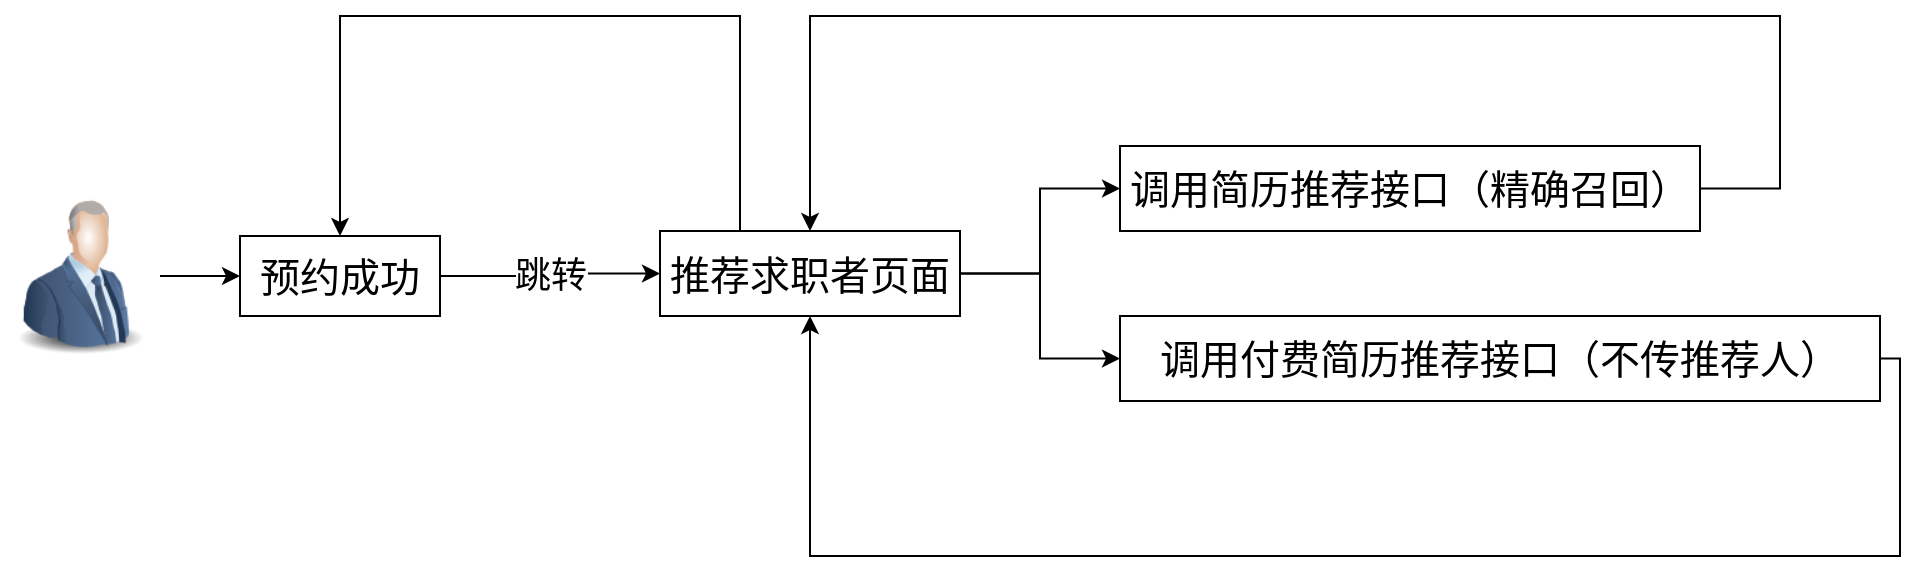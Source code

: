 <mxfile version="24.2.1" type="github">
  <diagram name="第 1 页" id="kUkytzxFKHXI6aaRq8Xd">
    <mxGraphModel dx="1834" dy="1186" grid="1" gridSize="10" guides="1" tooltips="1" connect="1" arrows="1" fold="1" page="0" pageScale="1" pageWidth="827" pageHeight="1169" math="0" shadow="0">
      <root>
        <mxCell id="0" />
        <mxCell id="1" parent="0" />
        <mxCell id="OI-L_ZJMBE-tHtLO6cfq-5" value="" style="edgeStyle=orthogonalEdgeStyle;rounded=0;orthogonalLoop=1;jettySize=auto;html=1;" edge="1" parent="1" source="OI-L_ZJMBE-tHtLO6cfq-1" target="OI-L_ZJMBE-tHtLO6cfq-4">
          <mxGeometry relative="1" as="geometry" />
        </mxCell>
        <mxCell id="OI-L_ZJMBE-tHtLO6cfq-1" value="" style="image;html=1;image=img/lib/clip_art/people/Suit_Man_Blue_128x128.png" vertex="1" parent="1">
          <mxGeometry x="-400" y="-120" width="80" height="80" as="geometry" />
        </mxCell>
        <mxCell id="OI-L_ZJMBE-tHtLO6cfq-7" value="跳转" style="edgeStyle=orthogonalEdgeStyle;rounded=0;orthogonalLoop=1;jettySize=auto;html=1;fontSize=18;" edge="1" parent="1" source="OI-L_ZJMBE-tHtLO6cfq-4" target="OI-L_ZJMBE-tHtLO6cfq-6">
          <mxGeometry relative="1" as="geometry" />
        </mxCell>
        <mxCell id="OI-L_ZJMBE-tHtLO6cfq-4" value="预约成功" style="whiteSpace=wrap;html=1;verticalAlign=middle;labelBackgroundColor=default;align=center;fontSize=20;" vertex="1" parent="1">
          <mxGeometry x="-280" y="-100" width="100" height="40" as="geometry" />
        </mxCell>
        <mxCell id="OI-L_ZJMBE-tHtLO6cfq-10" style="edgeStyle=orthogonalEdgeStyle;rounded=0;orthogonalLoop=1;jettySize=auto;html=1;entryX=0;entryY=0.5;entryDx=0;entryDy=0;" edge="1" parent="1" source="OI-L_ZJMBE-tHtLO6cfq-6" target="OI-L_ZJMBE-tHtLO6cfq-8">
          <mxGeometry relative="1" as="geometry" />
        </mxCell>
        <mxCell id="OI-L_ZJMBE-tHtLO6cfq-12" style="edgeStyle=orthogonalEdgeStyle;rounded=0;orthogonalLoop=1;jettySize=auto;html=1;entryX=0;entryY=0.5;entryDx=0;entryDy=0;" edge="1" parent="1" source="OI-L_ZJMBE-tHtLO6cfq-6" target="OI-L_ZJMBE-tHtLO6cfq-11">
          <mxGeometry relative="1" as="geometry" />
        </mxCell>
        <mxCell id="OI-L_ZJMBE-tHtLO6cfq-15" style="edgeStyle=orthogonalEdgeStyle;rounded=0;orthogonalLoop=1;jettySize=auto;html=1;entryX=0.5;entryY=0;entryDx=0;entryDy=0;" edge="1" parent="1" source="OI-L_ZJMBE-tHtLO6cfq-6" target="OI-L_ZJMBE-tHtLO6cfq-4">
          <mxGeometry relative="1" as="geometry">
            <Array as="points">
              <mxPoint x="-30" y="-210" />
              <mxPoint x="-230" y="-210" />
            </Array>
          </mxGeometry>
        </mxCell>
        <mxCell id="OI-L_ZJMBE-tHtLO6cfq-6" value="推荐求职者页面" style="whiteSpace=wrap;html=1;verticalAlign=middle;labelBackgroundColor=default;align=center;fontSize=20;" vertex="1" parent="1">
          <mxGeometry x="-70" y="-102.5" width="150" height="42.5" as="geometry" />
        </mxCell>
        <mxCell id="OI-L_ZJMBE-tHtLO6cfq-13" style="edgeStyle=orthogonalEdgeStyle;rounded=0;orthogonalLoop=1;jettySize=auto;html=1;entryX=0.5;entryY=0;entryDx=0;entryDy=0;" edge="1" parent="1" source="OI-L_ZJMBE-tHtLO6cfq-8" target="OI-L_ZJMBE-tHtLO6cfq-6">
          <mxGeometry relative="1" as="geometry">
            <Array as="points">
              <mxPoint x="490" y="-124" />
              <mxPoint x="490" y="-210" />
              <mxPoint x="5" y="-210" />
            </Array>
          </mxGeometry>
        </mxCell>
        <mxCell id="OI-L_ZJMBE-tHtLO6cfq-8" value="调用简历推荐接口（精确召回）" style="whiteSpace=wrap;html=1;verticalAlign=middle;labelBackgroundColor=default;align=center;fontSize=20;" vertex="1" parent="1">
          <mxGeometry x="160" y="-145" width="290" height="42.5" as="geometry" />
        </mxCell>
        <mxCell id="OI-L_ZJMBE-tHtLO6cfq-14" style="edgeStyle=orthogonalEdgeStyle;rounded=0;orthogonalLoop=1;jettySize=auto;html=1;entryX=0.5;entryY=1;entryDx=0;entryDy=0;" edge="1" parent="1" source="OI-L_ZJMBE-tHtLO6cfq-11" target="OI-L_ZJMBE-tHtLO6cfq-6">
          <mxGeometry relative="1" as="geometry">
            <Array as="points">
              <mxPoint x="550" y="-39" />
              <mxPoint x="550" y="60" />
              <mxPoint x="5" y="60" />
            </Array>
          </mxGeometry>
        </mxCell>
        <mxCell id="OI-L_ZJMBE-tHtLO6cfq-11" value="调用付费简历推荐接口（不传推荐人）" style="whiteSpace=wrap;html=1;verticalAlign=middle;labelBackgroundColor=default;align=center;fontSize=20;" vertex="1" parent="1">
          <mxGeometry x="160" y="-60" width="380" height="42.5" as="geometry" />
        </mxCell>
      </root>
    </mxGraphModel>
  </diagram>
</mxfile>

